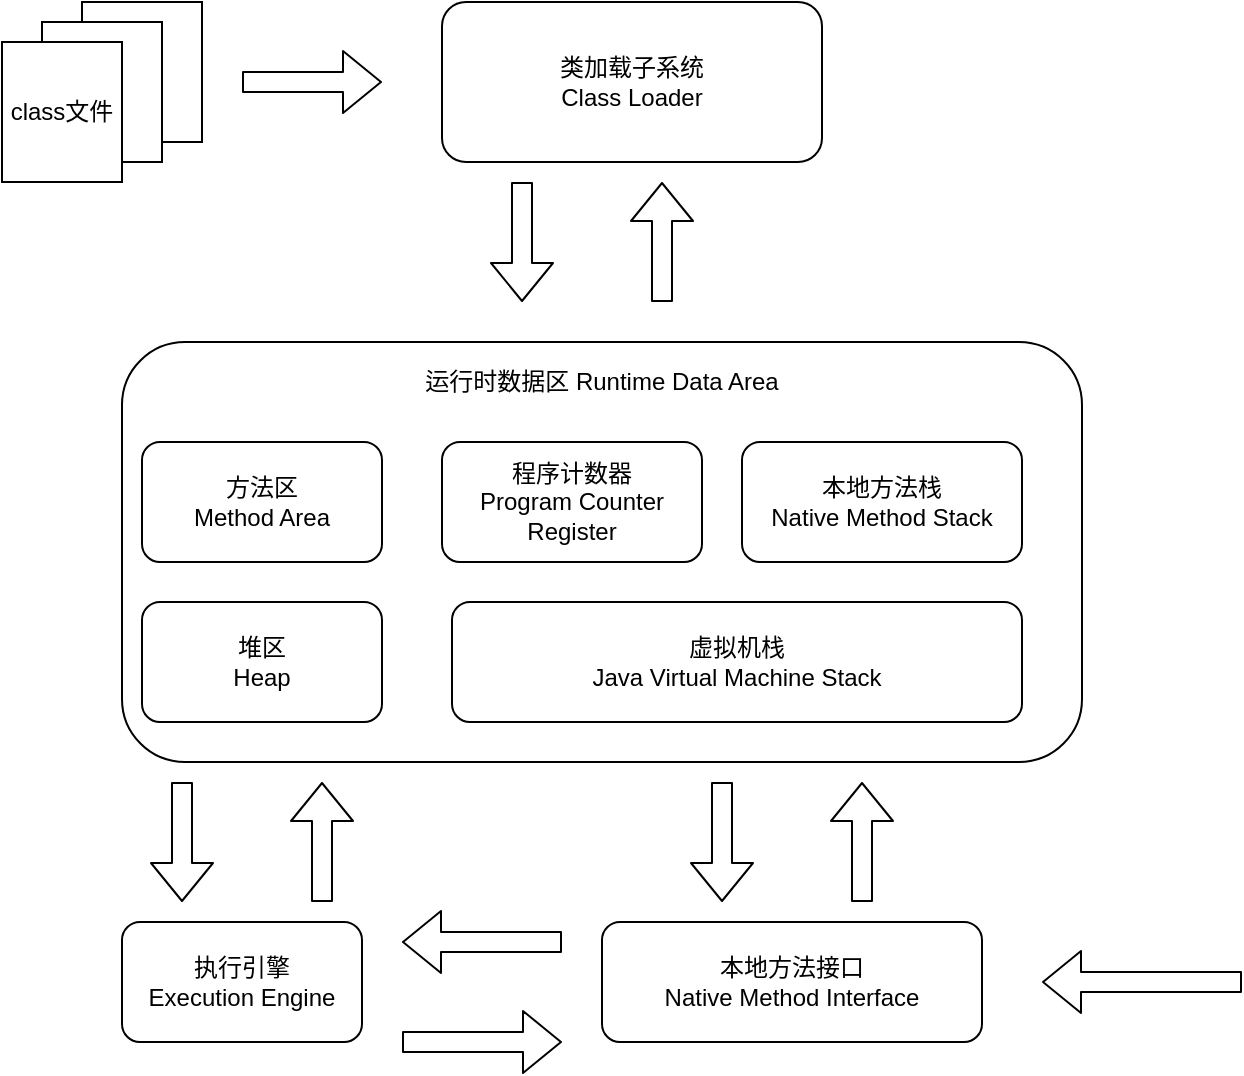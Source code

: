 <mxfile version="13.6.4" type="device"><diagram id="fXbWjoWLkQhBHEngrMpN" name="Page-1"><mxGraphModel dx="1221" dy="645" grid="1" gridSize="10" guides="1" tooltips="1" connect="1" arrows="1" fold="1" page="1" pageScale="1" pageWidth="827" pageHeight="1169" math="0" shadow="0"><root><mxCell id="0"/><mxCell id="1" parent="0"/><mxCell id="fTgkATeqUzsql09-RGR_-1" value="" style="rounded=0;whiteSpace=wrap;html=1;" vertex="1" parent="1"><mxGeometry x="140" y="40" width="60" height="70" as="geometry"/></mxCell><mxCell id="fTgkATeqUzsql09-RGR_-2" value="" style="rounded=0;whiteSpace=wrap;html=1;" vertex="1" parent="1"><mxGeometry x="120" y="50" width="60" height="70" as="geometry"/></mxCell><mxCell id="fTgkATeqUzsql09-RGR_-3" value="class文件" style="rounded=0;whiteSpace=wrap;html=1;" vertex="1" parent="1"><mxGeometry x="100" y="60" width="60" height="70" as="geometry"/></mxCell><mxCell id="fTgkATeqUzsql09-RGR_-4" value="" style="shape=flexArrow;endArrow=classic;html=1;" edge="1" parent="1"><mxGeometry width="50" height="50" relative="1" as="geometry"><mxPoint x="220" y="80" as="sourcePoint"/><mxPoint x="290" y="80" as="targetPoint"/></mxGeometry></mxCell><mxCell id="fTgkATeqUzsql09-RGR_-5" value="类加载子系统&lt;br&gt;Class Loader" style="rounded=1;whiteSpace=wrap;html=1;" vertex="1" parent="1"><mxGeometry x="320" y="40" width="190" height="80" as="geometry"/></mxCell><mxCell id="fTgkATeqUzsql09-RGR_-8" value="" style="rounded=1;whiteSpace=wrap;html=1;" vertex="1" parent="1"><mxGeometry x="160" y="210" width="480" height="210" as="geometry"/></mxCell><mxCell id="fTgkATeqUzsql09-RGR_-9" value="运行时数据区 Runtime Data Area" style="text;html=1;strokeColor=none;fillColor=none;align=center;verticalAlign=middle;whiteSpace=wrap;rounded=0;" vertex="1" parent="1"><mxGeometry x="280" y="220" width="240" height="20" as="geometry"/></mxCell><mxCell id="fTgkATeqUzsql09-RGR_-10" value="堆区&lt;br&gt;Heap" style="rounded=1;whiteSpace=wrap;html=1;" vertex="1" parent="1"><mxGeometry x="170" y="340" width="120" height="60" as="geometry"/></mxCell><mxCell id="fTgkATeqUzsql09-RGR_-11" value="方法区&lt;br&gt;Method Area" style="rounded=1;whiteSpace=wrap;html=1;" vertex="1" parent="1"><mxGeometry x="170" y="260" width="120" height="60" as="geometry"/></mxCell><mxCell id="fTgkATeqUzsql09-RGR_-12" value="程序计数器&lt;br&gt;Program Counter Register" style="rounded=1;whiteSpace=wrap;html=1;" vertex="1" parent="1"><mxGeometry x="320" y="260" width="130" height="60" as="geometry"/></mxCell><mxCell id="fTgkATeqUzsql09-RGR_-13" value="本地方法栈&lt;br&gt;Native Method Stack" style="rounded=1;whiteSpace=wrap;html=1;" vertex="1" parent="1"><mxGeometry x="470" y="260" width="140" height="60" as="geometry"/></mxCell><mxCell id="fTgkATeqUzsql09-RGR_-14" value="虚拟机栈&lt;br&gt;Java Virtual Machine Stack" style="rounded=1;whiteSpace=wrap;html=1;" vertex="1" parent="1"><mxGeometry x="325" y="340" width="285" height="60" as="geometry"/></mxCell><mxCell id="fTgkATeqUzsql09-RGR_-15" value="执行引擎&lt;br&gt;Execution Engine" style="rounded=1;whiteSpace=wrap;html=1;" vertex="1" parent="1"><mxGeometry x="160" y="500" width="120" height="60" as="geometry"/></mxCell><mxCell id="fTgkATeqUzsql09-RGR_-21" value="" style="group" vertex="1" connectable="0" parent="1"><mxGeometry x="360" y="130" width="70" height="60" as="geometry"/></mxCell><mxCell id="fTgkATeqUzsql09-RGR_-6" value="" style="shape=flexArrow;endArrow=classic;html=1;" edge="1" parent="fTgkATeqUzsql09-RGR_-21"><mxGeometry width="50" height="50" relative="1" as="geometry"><mxPoint as="sourcePoint"/><mxPoint y="60" as="targetPoint"/></mxGeometry></mxCell><mxCell id="fTgkATeqUzsql09-RGR_-20" value="" style="shape=flexArrow;endArrow=classic;html=1;" edge="1" parent="fTgkATeqUzsql09-RGR_-21"><mxGeometry width="50" height="50" relative="1" as="geometry"><mxPoint x="70" y="60" as="sourcePoint"/><mxPoint x="70" as="targetPoint"/></mxGeometry></mxCell><mxCell id="fTgkATeqUzsql09-RGR_-22" value="" style="group" vertex="1" connectable="0" parent="1"><mxGeometry x="190" y="430" width="70" height="60" as="geometry"/></mxCell><mxCell id="fTgkATeqUzsql09-RGR_-23" value="" style="shape=flexArrow;endArrow=classic;html=1;" edge="1" parent="fTgkATeqUzsql09-RGR_-22"><mxGeometry width="50" height="50" relative="1" as="geometry"><mxPoint as="sourcePoint"/><mxPoint y="60" as="targetPoint"/></mxGeometry></mxCell><mxCell id="fTgkATeqUzsql09-RGR_-24" value="" style="shape=flexArrow;endArrow=classic;html=1;" edge="1" parent="fTgkATeqUzsql09-RGR_-22"><mxGeometry width="50" height="50" relative="1" as="geometry"><mxPoint x="70" y="60" as="sourcePoint"/><mxPoint x="70" as="targetPoint"/></mxGeometry></mxCell><mxCell id="fTgkATeqUzsql09-RGR_-25" value="本地方法接口&lt;br&gt;Native Method Interface" style="rounded=1;whiteSpace=wrap;html=1;" vertex="1" parent="1"><mxGeometry x="400" y="500" width="190" height="60" as="geometry"/></mxCell><mxCell id="fTgkATeqUzsql09-RGR_-26" value="" style="group;rotation=270;" vertex="1" connectable="0" parent="1"><mxGeometry x="310" y="500" width="70" height="60" as="geometry"/></mxCell><mxCell id="fTgkATeqUzsql09-RGR_-27" value="" style="shape=flexArrow;endArrow=classic;html=1;" edge="1" parent="fTgkATeqUzsql09-RGR_-26"><mxGeometry width="50" height="50" relative="1" as="geometry"><mxPoint x="70" y="10" as="sourcePoint"/><mxPoint x="-10" y="10" as="targetPoint"/></mxGeometry></mxCell><mxCell id="fTgkATeqUzsql09-RGR_-28" value="" style="shape=flexArrow;endArrow=classic;html=1;" edge="1" parent="fTgkATeqUzsql09-RGR_-26"><mxGeometry width="50" height="50" relative="1" as="geometry"><mxPoint x="-10" y="60" as="sourcePoint"/><mxPoint x="70" y="60" as="targetPoint"/></mxGeometry></mxCell><mxCell id="fTgkATeqUzsql09-RGR_-29" value="" style="group" vertex="1" connectable="0" parent="1"><mxGeometry x="460" y="430" width="70" height="60" as="geometry"/></mxCell><mxCell id="fTgkATeqUzsql09-RGR_-30" value="" style="shape=flexArrow;endArrow=classic;html=1;" edge="1" parent="fTgkATeqUzsql09-RGR_-29"><mxGeometry width="50" height="50" relative="1" as="geometry"><mxPoint as="sourcePoint"/><mxPoint y="60" as="targetPoint"/></mxGeometry></mxCell><mxCell id="fTgkATeqUzsql09-RGR_-31" value="" style="shape=flexArrow;endArrow=classic;html=1;" edge="1" parent="fTgkATeqUzsql09-RGR_-29"><mxGeometry width="50" height="50" relative="1" as="geometry"><mxPoint x="70" y="60" as="sourcePoint"/><mxPoint x="70" as="targetPoint"/></mxGeometry></mxCell><mxCell id="fTgkATeqUzsql09-RGR_-32" value="" style="shape=flexArrow;endArrow=classic;html=1;" edge="1" parent="1"><mxGeometry width="50" height="50" relative="1" as="geometry"><mxPoint x="720" y="530" as="sourcePoint"/><mxPoint x="620" y="530" as="targetPoint"/></mxGeometry></mxCell></root></mxGraphModel></diagram></mxfile>